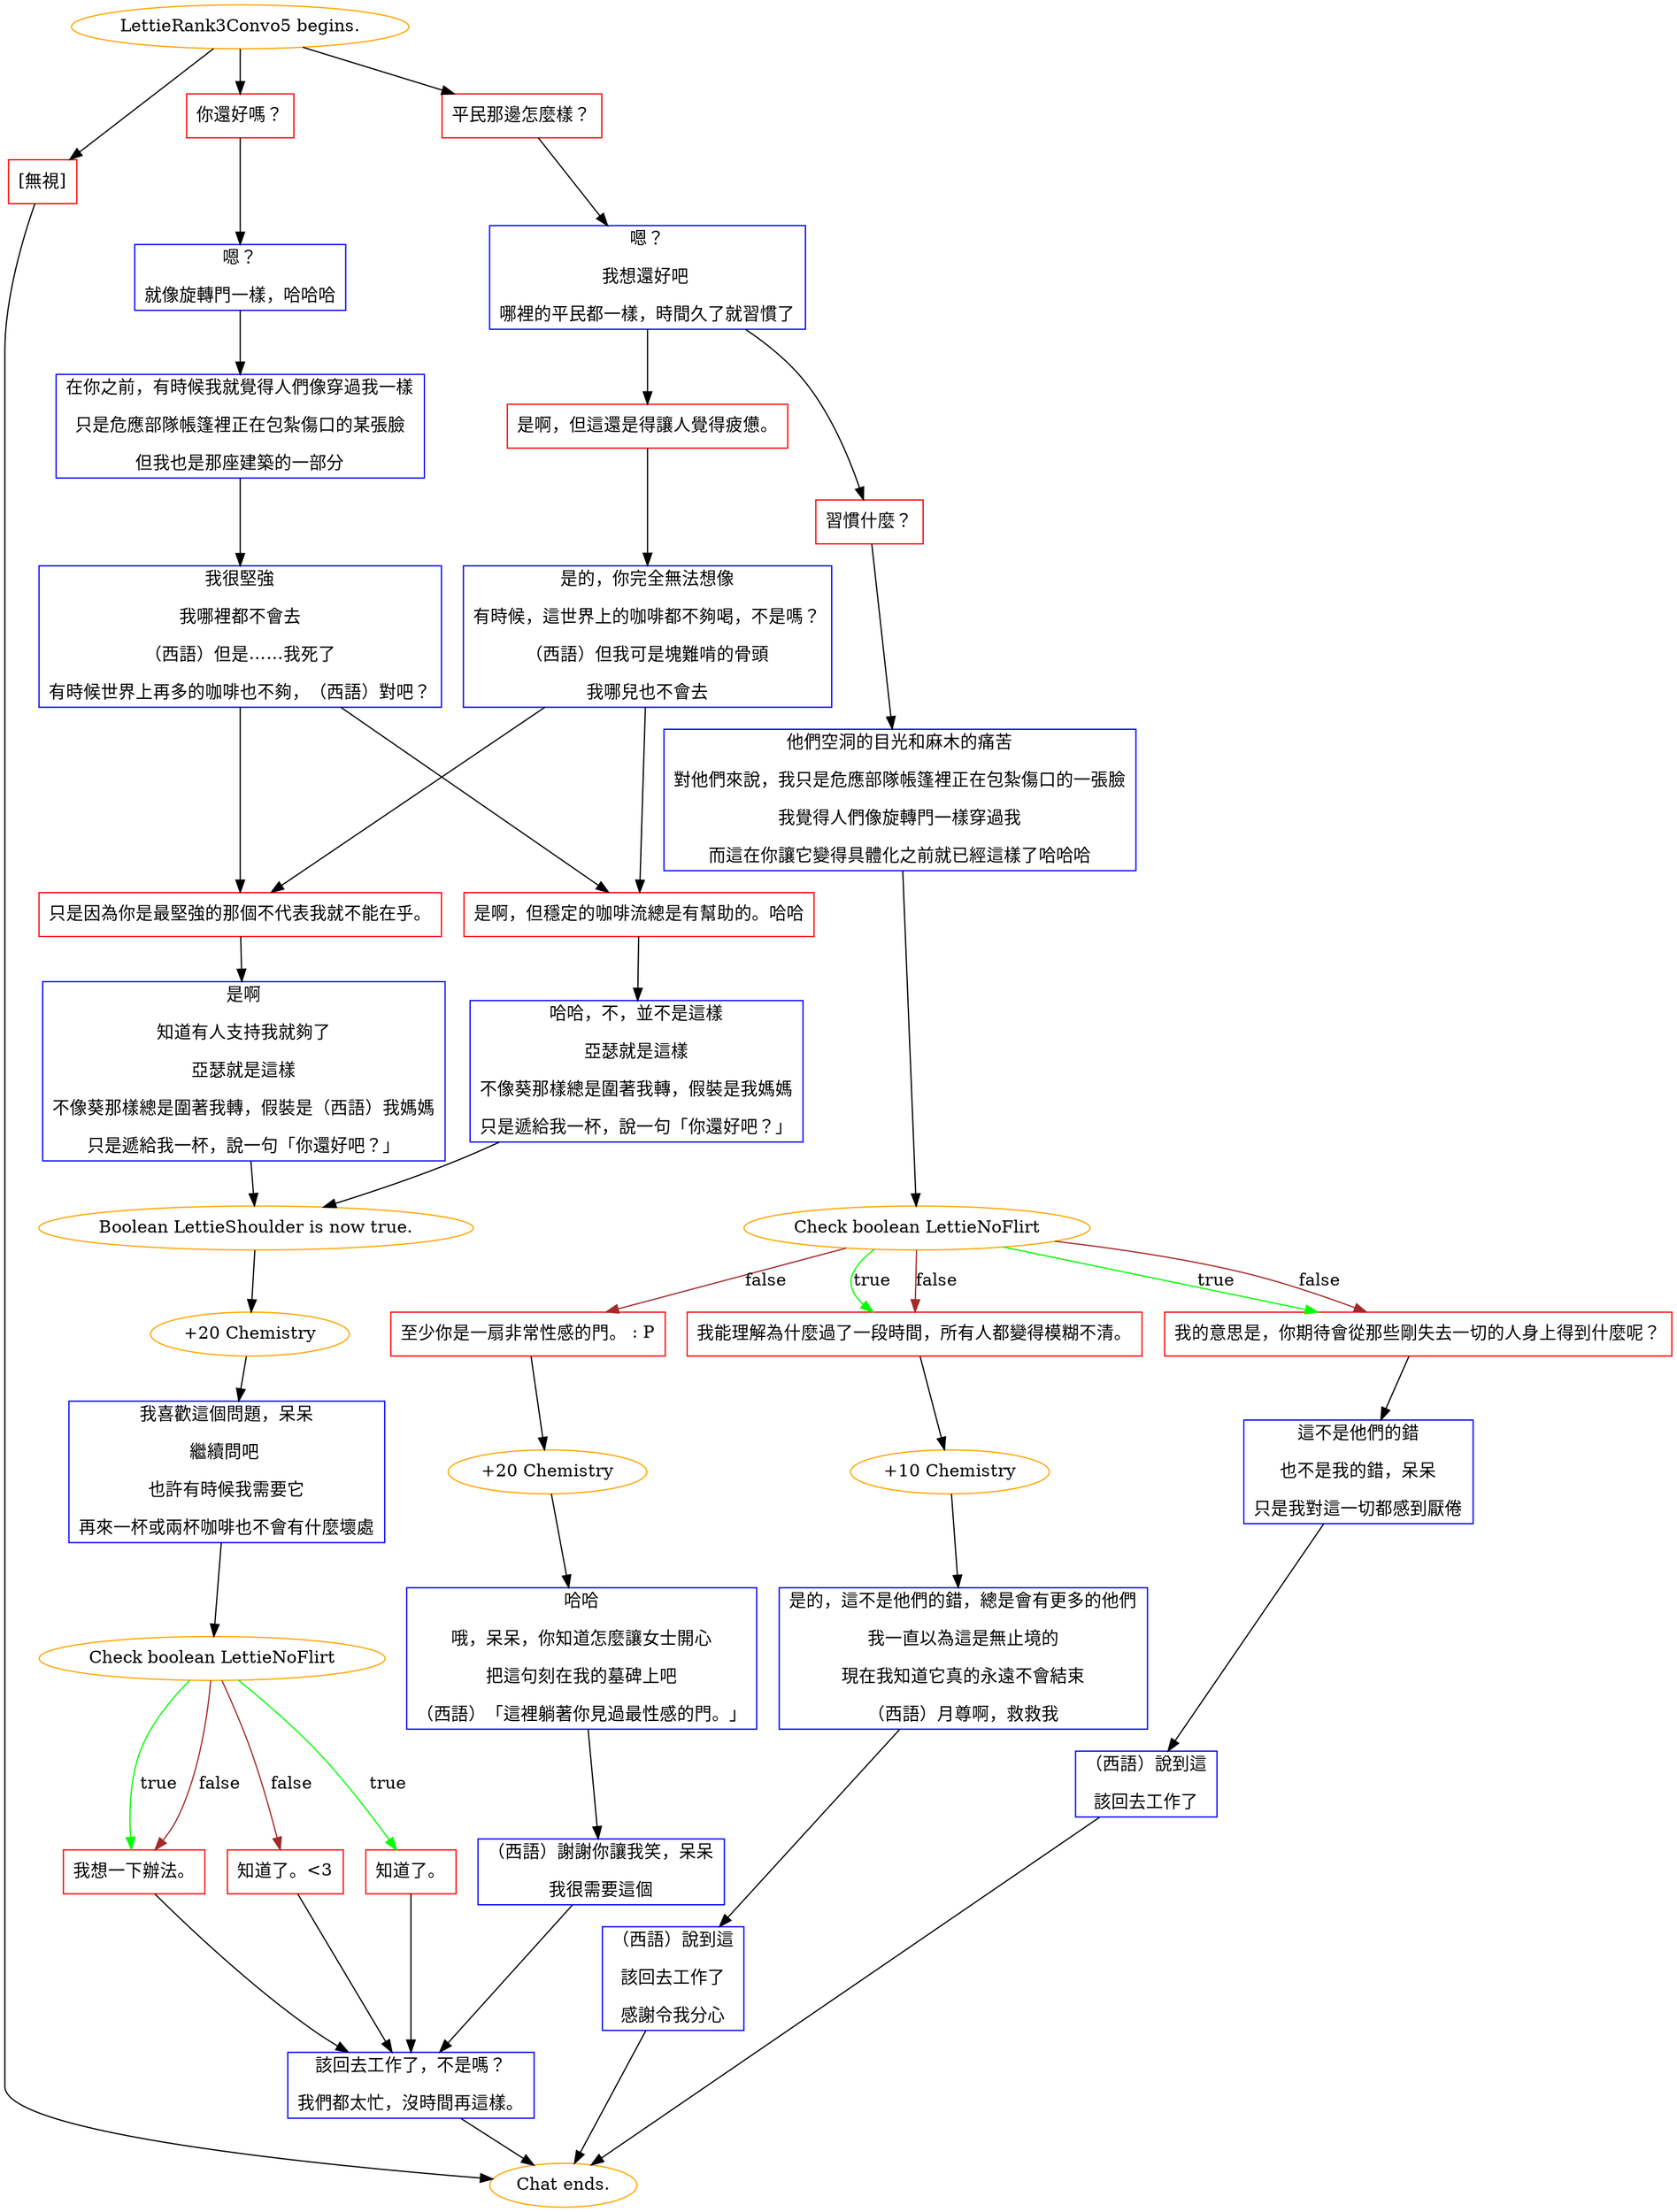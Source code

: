digraph {
	"LettieRank3Convo5 begins." [color=orange];
		"LettieRank3Convo5 begins." -> j550083372;
		"LettieRank3Convo5 begins." -> j3418121888;
		"LettieRank3Convo5 begins." -> j3102889003;
	j550083372 [label="你還好嗎？",shape=box,color=red];
		j550083372 -> j3582746474;
	j3418121888 [label="平民那邊怎麼樣？",shape=box,color=red];
		j3418121888 -> j4059824519;
	j3102889003 [label="[無視]",shape=box,color=red];
		j3102889003 -> "Chat ends.";
	j3582746474 [label="嗯？
就像旋轉門一樣，哈哈哈",shape=box,color=blue];
		j3582746474 -> j2767622413;
	j4059824519 [label="嗯？
我想還好吧 
哪裡的平民都一樣，時間久了就習慣了",shape=box,color=blue];
		j4059824519 -> j575718184;
		j4059824519 -> j2822673533;
	"Chat ends." [color=orange];
	j2767622413 [label="在你之前，有時候我就覺得人們像穿過我一樣
只是危應部隊帳篷裡正在包紮傷口的某張臉
但我也是那座建築的一部分",shape=box,color=blue];
		j2767622413 -> j3714175714;
	j575718184 [label="是啊，但這還是得讓人覺得疲憊。",shape=box,color=red];
		j575718184 -> j2167333156;
	j2822673533 [label="習慣什麼？",shape=box,color=red];
		j2822673533 -> j2315672629;
	j3714175714 [label="我很堅強
我哪裡都不會去
（西語）但是……我死了
有時候世界上再多的咖啡也不夠，（西語）對吧？",shape=box,color=blue];
		j3714175714 -> j1686204291;
		j3714175714 -> j595843030;
	j2167333156 [label="是的，你完全無法想像
有時候，這世界上的咖啡都不夠喝，不是嗎？
（西語）但我可是塊難啃的骨頭
我哪兒也不會去",shape=box,color=blue];
		j2167333156 -> j1686204291;
		j2167333156 -> j595843030;
	j2315672629 [label="他們空洞的目光和麻木的痛苦
對他們來說，我只是危應部隊帳篷裡正在包紮傷口的一張臉
我覺得人們像旋轉門一樣穿過我
而這在你讓它變得具體化之前就已經這樣了哈哈哈",shape=box,color=blue];
		j2315672629 -> j3050599071;
	j1686204291 [label="只是因為你是最堅強的那個不代表我就不能在乎。",shape=box,color=red];
		j1686204291 -> j738645361;
	j595843030 [label="是啊，但穩定的咖啡流總是有幫助的。哈哈",shape=box,color=red];
		j595843030 -> j2060776305;
	j3050599071 [label="Check boolean LettieNoFlirt",color=orange];
		j3050599071 -> j3354673648 [label=true,color=green];
		j3050599071 -> j3174723769 [label=true,color=green];
		j3050599071 -> j3354673648 [label=false,color=brown];
		j3050599071 -> j3174723769 [label=false,color=brown];
		j3050599071 -> j2418586421 [label=false,color=brown];
	j738645361 [label="是啊
知道有人支持我就夠了
亞瑟就是這樣
不像葵那樣總是圍著我轉，假裝是（西語）我媽媽
只是遞給我一杯，說一句「你還好吧？」",shape=box,color=blue];
		j738645361 -> j3613774768;
	j2060776305 [label="哈哈，不，並不是這樣
亞瑟就是這樣
不像葵那樣總是圍著我轉，假裝是我媽媽
只是遞給我一杯，說一句「你還好吧？」",shape=box,color=blue];
		j2060776305 -> j3613774768;
	j3354673648 [label="我的意思是，你期待會從那些剛失去一切的人身上得到什麼呢？",shape=box,color=red];
		j3354673648 -> j3303028195;
	j3174723769 [label="我能理解為什麼過了一段時間，所有人都變得模糊不清。",shape=box,color=red];
		j3174723769 -> j2897946638;
	j2418586421 [label="至少你是一扇非常性感的門。 : P",shape=box,color=red];
		j2418586421 -> j1948420371;
	j3613774768 [label="Boolean LettieShoulder is now true.",color=orange];
		j3613774768 -> j48205166;
	j3303028195 [label="這不是他們的錯
也不是我的錯，呆呆
只是我對這一切都感到厭倦",shape=box,color=blue];
		j3303028195 -> j991113476;
	j2897946638 [label="+10 Chemistry",color=orange];
		j2897946638 -> j2906874831;
	j1948420371 [label="+20 Chemistry",color=orange];
		j1948420371 -> j1013079735;
	j48205166 [label="+20 Chemistry",color=orange];
		j48205166 -> j3470761155;
	j991113476 [label="（西語）說到這
該回去工作了",shape=box,color=blue];
		j991113476 -> "Chat ends.";
	j2906874831 [label="是的，這不是他們的錯，總是會有更多的他們
我一直以為這是無止境的
現在我知道它真的永遠不會結束
（西語）月尊啊，救救我",shape=box,color=blue];
		j2906874831 -> j2388613877;
	j1013079735 [label="哈哈
哦，呆呆，你知道怎麼讓女士開心
把這句刻在我的墓碑上吧
（西語）「這裡躺著你見過最性感的門。」",shape=box,color=blue];
		j1013079735 -> j2368825718;
	j3470761155 [label="我喜歡這個問題，呆呆
繼續問吧 
也許有時候我需要它
再來一杯或兩杯咖啡也不會有什麼壞處",shape=box,color=blue];
		j3470761155 -> j3637400474;
	j2388613877 [label="（西語）說到這
該回去工作了
感謝令我分心",shape=box,color=blue];
		j2388613877 -> "Chat ends.";
	j2368825718 [label="（西語）謝謝你讓我笑，呆呆
我很需要這個",shape=box,color=blue];
		j2368825718 -> j3049687726;
	j3637400474 [label="Check boolean LettieNoFlirt",color=orange];
		j3637400474 -> j654942810 [label=true,color=green];
		j3637400474 -> j3825609181 [label=true,color=green];
		j3637400474 -> j2277664958 [label=false,color=brown];
		j3637400474 -> j3825609181 [label=false,color=brown];
	j3049687726 [label="該回去工作了，不是嗎？
我們都太忙，沒時間再這樣。",shape=box,color=blue];
		j3049687726 -> "Chat ends.";
	j654942810 [label="知道了。",shape=box,color=red];
		j654942810 -> j3049687726;
	j3825609181 [label="我想一下辦法。",shape=box,color=red];
		j3825609181 -> j3049687726;
	j2277664958 [label="知道了。<3",shape=box,color=red];
		j2277664958 -> j3049687726;
}